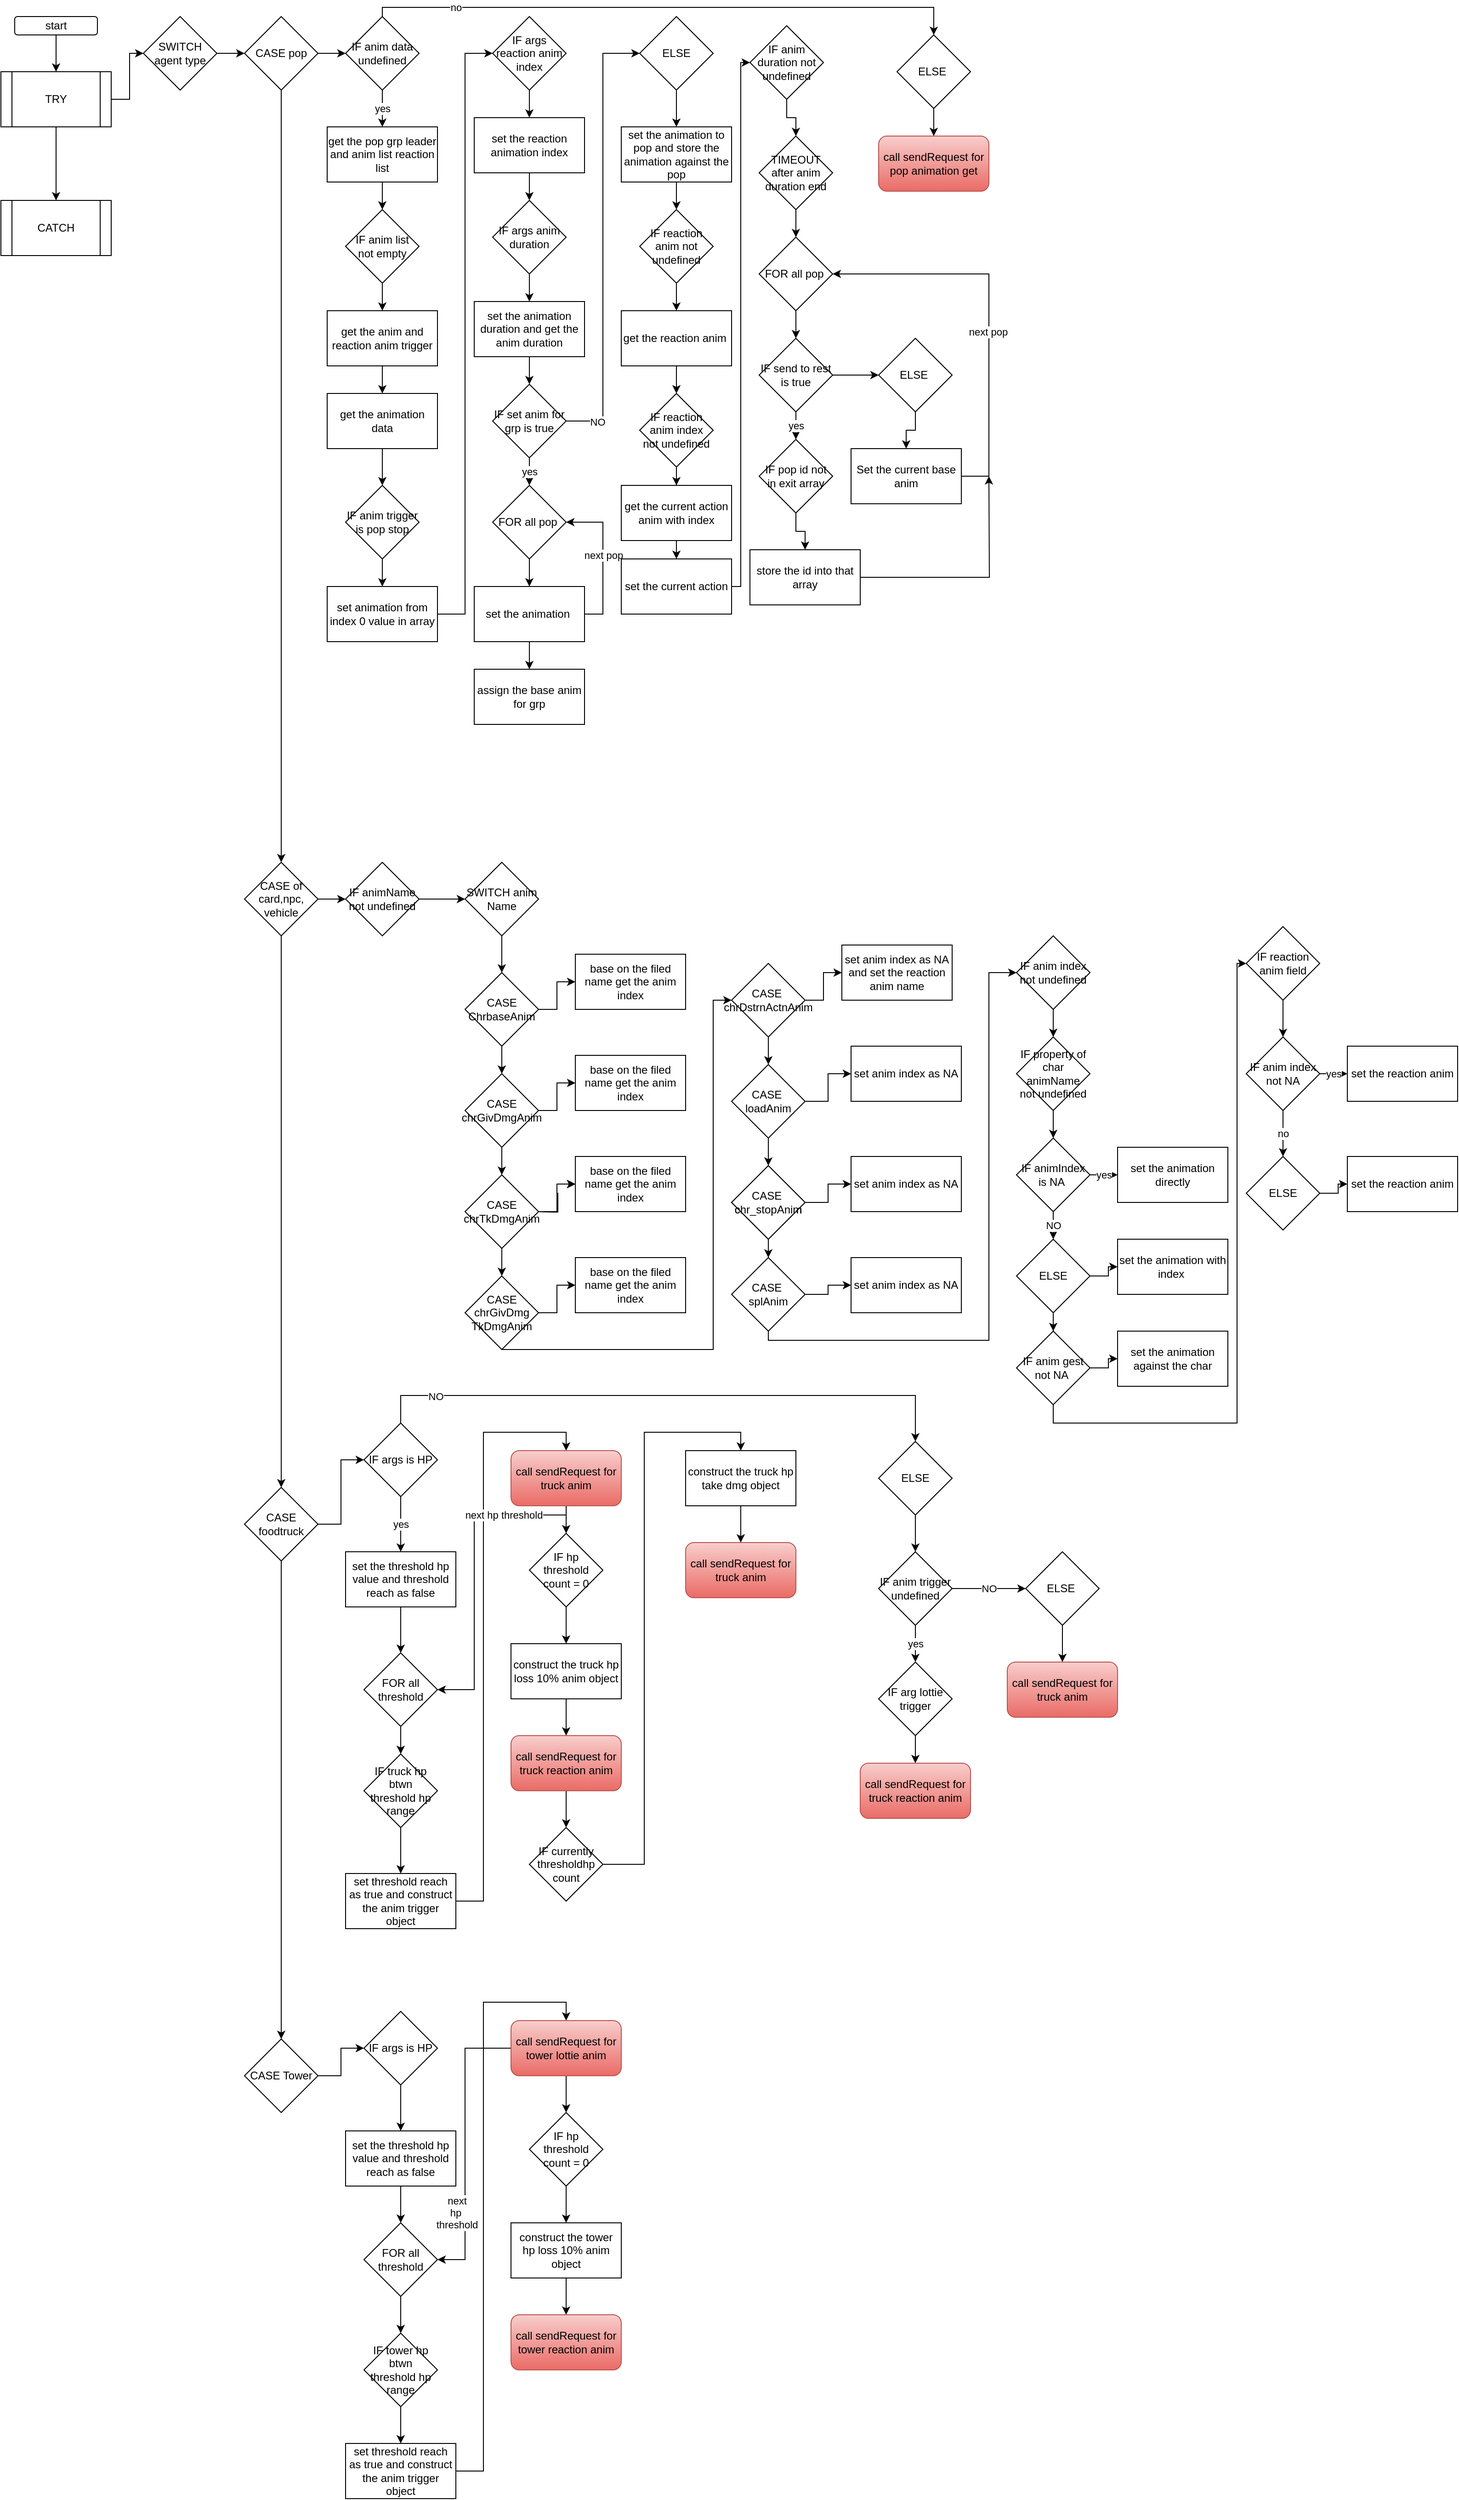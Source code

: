 <mxfile version="18.0.1" type="github">
  <diagram id="C_iFELaq9_Z8a1PLTSBP" name="Page-1">
    <mxGraphModel dx="1038" dy="579" grid="1" gridSize="10" guides="1" tooltips="1" connect="1" arrows="1" fold="1" page="1" pageScale="1" pageWidth="850" pageHeight="1100" math="0" shadow="0">
      <root>
        <mxCell id="0" />
        <mxCell id="1" parent="0" />
        <mxCell id="XiMoQWkBVZx55yZSZIgh-3" value="" style="edgeStyle=orthogonalEdgeStyle;rounded=0;orthogonalLoop=1;jettySize=auto;html=1;" edge="1" parent="1" source="XiMoQWkBVZx55yZSZIgh-1" target="XiMoQWkBVZx55yZSZIgh-2">
          <mxGeometry relative="1" as="geometry" />
        </mxCell>
        <mxCell id="XiMoQWkBVZx55yZSZIgh-1" value="start" style="rounded=1;whiteSpace=wrap;html=1;" vertex="1" parent="1">
          <mxGeometry x="40" y="40" width="90" height="20" as="geometry" />
        </mxCell>
        <mxCell id="XiMoQWkBVZx55yZSZIgh-5" value="" style="edgeStyle=orthogonalEdgeStyle;rounded=0;orthogonalLoop=1;jettySize=auto;html=1;" edge="1" parent="1" source="XiMoQWkBVZx55yZSZIgh-2" target="XiMoQWkBVZx55yZSZIgh-4">
          <mxGeometry relative="1" as="geometry" />
        </mxCell>
        <mxCell id="XiMoQWkBVZx55yZSZIgh-7" value="" style="edgeStyle=orthogonalEdgeStyle;rounded=0;orthogonalLoop=1;jettySize=auto;html=1;" edge="1" parent="1" source="XiMoQWkBVZx55yZSZIgh-2" target="XiMoQWkBVZx55yZSZIgh-6">
          <mxGeometry relative="1" as="geometry" />
        </mxCell>
        <mxCell id="XiMoQWkBVZx55yZSZIgh-2" value="TRY" style="shape=process;whiteSpace=wrap;html=1;backgroundOutline=1;" vertex="1" parent="1">
          <mxGeometry x="25" y="100" width="120" height="60" as="geometry" />
        </mxCell>
        <mxCell id="XiMoQWkBVZx55yZSZIgh-4" value="CATCH" style="shape=process;whiteSpace=wrap;html=1;backgroundOutline=1;" vertex="1" parent="1">
          <mxGeometry x="25" y="240" width="120" height="60" as="geometry" />
        </mxCell>
        <mxCell id="XiMoQWkBVZx55yZSZIgh-9" value="" style="edgeStyle=orthogonalEdgeStyle;rounded=0;orthogonalLoop=1;jettySize=auto;html=1;" edge="1" parent="1" source="XiMoQWkBVZx55yZSZIgh-6" target="XiMoQWkBVZx55yZSZIgh-8">
          <mxGeometry relative="1" as="geometry" />
        </mxCell>
        <mxCell id="XiMoQWkBVZx55yZSZIgh-6" value="SWITCH agent type" style="rhombus;whiteSpace=wrap;html=1;" vertex="1" parent="1">
          <mxGeometry x="180" y="40" width="80" height="80" as="geometry" />
        </mxCell>
        <mxCell id="XiMoQWkBVZx55yZSZIgh-11" value="" style="edgeStyle=orthogonalEdgeStyle;rounded=0;orthogonalLoop=1;jettySize=auto;html=1;" edge="1" parent="1" source="XiMoQWkBVZx55yZSZIgh-8" target="XiMoQWkBVZx55yZSZIgh-10">
          <mxGeometry relative="1" as="geometry" />
        </mxCell>
        <mxCell id="XiMoQWkBVZx55yZSZIgh-88" value="" style="edgeStyle=orthogonalEdgeStyle;rounded=0;orthogonalLoop=1;jettySize=auto;html=1;" edge="1" parent="1" source="XiMoQWkBVZx55yZSZIgh-8" target="XiMoQWkBVZx55yZSZIgh-87">
          <mxGeometry relative="1" as="geometry" />
        </mxCell>
        <mxCell id="XiMoQWkBVZx55yZSZIgh-8" value="CASE pop" style="rhombus;whiteSpace=wrap;html=1;" vertex="1" parent="1">
          <mxGeometry x="290" y="40" width="80" height="80" as="geometry" />
        </mxCell>
        <mxCell id="XiMoQWkBVZx55yZSZIgh-13" value="yes" style="edgeStyle=orthogonalEdgeStyle;rounded=0;orthogonalLoop=1;jettySize=auto;html=1;" edge="1" parent="1" source="XiMoQWkBVZx55yZSZIgh-10" target="XiMoQWkBVZx55yZSZIgh-12">
          <mxGeometry relative="1" as="geometry" />
        </mxCell>
        <mxCell id="XiMoQWkBVZx55yZSZIgh-83" value="" style="edgeStyle=orthogonalEdgeStyle;rounded=0;orthogonalLoop=1;jettySize=auto;html=1;" edge="1" parent="1" source="XiMoQWkBVZx55yZSZIgh-10" target="XiMoQWkBVZx55yZSZIgh-82">
          <mxGeometry relative="1" as="geometry">
            <Array as="points">
              <mxPoint x="440" y="30" />
              <mxPoint x="1040" y="30" />
            </Array>
          </mxGeometry>
        </mxCell>
        <mxCell id="XiMoQWkBVZx55yZSZIgh-84" value="no" style="edgeLabel;html=1;align=center;verticalAlign=middle;resizable=0;points=[];" vertex="1" connectable="0" parent="XiMoQWkBVZx55yZSZIgh-83">
          <mxGeometry x="-0.719" relative="1" as="geometry">
            <mxPoint as="offset" />
          </mxGeometry>
        </mxCell>
        <mxCell id="XiMoQWkBVZx55yZSZIgh-10" value="IF anim data undefined" style="rhombus;whiteSpace=wrap;html=1;" vertex="1" parent="1">
          <mxGeometry x="400" y="40" width="80" height="80" as="geometry" />
        </mxCell>
        <mxCell id="XiMoQWkBVZx55yZSZIgh-15" value="" style="edgeStyle=orthogonalEdgeStyle;rounded=0;orthogonalLoop=1;jettySize=auto;html=1;" edge="1" parent="1" source="XiMoQWkBVZx55yZSZIgh-12" target="XiMoQWkBVZx55yZSZIgh-14">
          <mxGeometry relative="1" as="geometry" />
        </mxCell>
        <mxCell id="XiMoQWkBVZx55yZSZIgh-12" value="get the pop grp leader and anim list reaction list" style="whiteSpace=wrap;html=1;" vertex="1" parent="1">
          <mxGeometry x="380" y="160" width="120" height="60" as="geometry" />
        </mxCell>
        <mxCell id="XiMoQWkBVZx55yZSZIgh-17" value="" style="edgeStyle=orthogonalEdgeStyle;rounded=0;orthogonalLoop=1;jettySize=auto;html=1;" edge="1" parent="1" source="XiMoQWkBVZx55yZSZIgh-14" target="XiMoQWkBVZx55yZSZIgh-16">
          <mxGeometry relative="1" as="geometry" />
        </mxCell>
        <mxCell id="XiMoQWkBVZx55yZSZIgh-14" value="IF anim list not empty" style="rhombus;whiteSpace=wrap;html=1;" vertex="1" parent="1">
          <mxGeometry x="400" y="250" width="80" height="80" as="geometry" />
        </mxCell>
        <mxCell id="XiMoQWkBVZx55yZSZIgh-19" value="" style="edgeStyle=orthogonalEdgeStyle;rounded=0;orthogonalLoop=1;jettySize=auto;html=1;" edge="1" parent="1" source="XiMoQWkBVZx55yZSZIgh-16" target="XiMoQWkBVZx55yZSZIgh-18">
          <mxGeometry relative="1" as="geometry" />
        </mxCell>
        <mxCell id="XiMoQWkBVZx55yZSZIgh-16" value="get the anim and reaction anim trigger" style="whiteSpace=wrap;html=1;" vertex="1" parent="1">
          <mxGeometry x="380" y="360" width="120" height="60" as="geometry" />
        </mxCell>
        <mxCell id="XiMoQWkBVZx55yZSZIgh-21" value="" style="edgeStyle=orthogonalEdgeStyle;rounded=0;orthogonalLoop=1;jettySize=auto;html=1;" edge="1" parent="1" source="XiMoQWkBVZx55yZSZIgh-18" target="XiMoQWkBVZx55yZSZIgh-20">
          <mxGeometry relative="1" as="geometry" />
        </mxCell>
        <mxCell id="XiMoQWkBVZx55yZSZIgh-18" value="get the animation data" style="whiteSpace=wrap;html=1;" vertex="1" parent="1">
          <mxGeometry x="380" y="450" width="120" height="60" as="geometry" />
        </mxCell>
        <mxCell id="XiMoQWkBVZx55yZSZIgh-23" value="" style="edgeStyle=orthogonalEdgeStyle;rounded=0;orthogonalLoop=1;jettySize=auto;html=1;" edge="1" parent="1" source="XiMoQWkBVZx55yZSZIgh-20" target="XiMoQWkBVZx55yZSZIgh-22">
          <mxGeometry relative="1" as="geometry" />
        </mxCell>
        <mxCell id="XiMoQWkBVZx55yZSZIgh-20" value="IF anim trigger is pop stop" style="rhombus;whiteSpace=wrap;html=1;" vertex="1" parent="1">
          <mxGeometry x="400" y="550" width="80" height="80" as="geometry" />
        </mxCell>
        <mxCell id="XiMoQWkBVZx55yZSZIgh-25" value="" style="edgeStyle=orthogonalEdgeStyle;rounded=0;orthogonalLoop=1;jettySize=auto;html=1;" edge="1" parent="1" source="XiMoQWkBVZx55yZSZIgh-22" target="XiMoQWkBVZx55yZSZIgh-24">
          <mxGeometry relative="1" as="geometry">
            <Array as="points">
              <mxPoint x="530" y="690" />
              <mxPoint x="530" y="80" />
            </Array>
          </mxGeometry>
        </mxCell>
        <mxCell id="XiMoQWkBVZx55yZSZIgh-22" value="set animation from index 0 value in array" style="whiteSpace=wrap;html=1;" vertex="1" parent="1">
          <mxGeometry x="380" y="660" width="120" height="60" as="geometry" />
        </mxCell>
        <mxCell id="XiMoQWkBVZx55yZSZIgh-27" value="" style="edgeStyle=orthogonalEdgeStyle;rounded=0;orthogonalLoop=1;jettySize=auto;html=1;" edge="1" parent="1" source="XiMoQWkBVZx55yZSZIgh-24" target="XiMoQWkBVZx55yZSZIgh-26">
          <mxGeometry relative="1" as="geometry" />
        </mxCell>
        <mxCell id="XiMoQWkBVZx55yZSZIgh-24" value="IF args reaction anim index" style="rhombus;whiteSpace=wrap;html=1;" vertex="1" parent="1">
          <mxGeometry x="560" y="40" width="80" height="80" as="geometry" />
        </mxCell>
        <mxCell id="XiMoQWkBVZx55yZSZIgh-30" value="" style="edgeStyle=orthogonalEdgeStyle;rounded=0;orthogonalLoop=1;jettySize=auto;html=1;" edge="1" parent="1" source="XiMoQWkBVZx55yZSZIgh-26" target="XiMoQWkBVZx55yZSZIgh-28">
          <mxGeometry relative="1" as="geometry" />
        </mxCell>
        <mxCell id="XiMoQWkBVZx55yZSZIgh-26" value="set the reaction animation index" style="whiteSpace=wrap;html=1;" vertex="1" parent="1">
          <mxGeometry x="540" y="150" width="120" height="60" as="geometry" />
        </mxCell>
        <mxCell id="XiMoQWkBVZx55yZSZIgh-32" value="" style="edgeStyle=orthogonalEdgeStyle;rounded=0;orthogonalLoop=1;jettySize=auto;html=1;" edge="1" parent="1" source="XiMoQWkBVZx55yZSZIgh-28" target="XiMoQWkBVZx55yZSZIgh-29">
          <mxGeometry relative="1" as="geometry" />
        </mxCell>
        <mxCell id="XiMoQWkBVZx55yZSZIgh-28" value="IF args anim duration" style="rhombus;whiteSpace=wrap;html=1;" vertex="1" parent="1">
          <mxGeometry x="560" y="240" width="80" height="80" as="geometry" />
        </mxCell>
        <mxCell id="XiMoQWkBVZx55yZSZIgh-34" value="" style="edgeStyle=orthogonalEdgeStyle;rounded=0;orthogonalLoop=1;jettySize=auto;html=1;" edge="1" parent="1" source="XiMoQWkBVZx55yZSZIgh-29" target="XiMoQWkBVZx55yZSZIgh-33">
          <mxGeometry relative="1" as="geometry" />
        </mxCell>
        <mxCell id="XiMoQWkBVZx55yZSZIgh-29" value="set the animation duration and get the anim duration" style="whiteSpace=wrap;html=1;" vertex="1" parent="1">
          <mxGeometry x="540" y="350" width="120" height="60" as="geometry" />
        </mxCell>
        <mxCell id="XiMoQWkBVZx55yZSZIgh-36" value="yes" style="edgeStyle=orthogonalEdgeStyle;rounded=0;orthogonalLoop=1;jettySize=auto;html=1;" edge="1" parent="1" source="XiMoQWkBVZx55yZSZIgh-33" target="XiMoQWkBVZx55yZSZIgh-35">
          <mxGeometry relative="1" as="geometry" />
        </mxCell>
        <mxCell id="XiMoQWkBVZx55yZSZIgh-46" value="" style="edgeStyle=orthogonalEdgeStyle;rounded=0;orthogonalLoop=1;jettySize=auto;html=1;entryX=0;entryY=0.5;entryDx=0;entryDy=0;" edge="1" parent="1" source="XiMoQWkBVZx55yZSZIgh-33" target="XiMoQWkBVZx55yZSZIgh-45">
          <mxGeometry relative="1" as="geometry">
            <Array as="points">
              <mxPoint x="680" y="480" />
              <mxPoint x="680" y="80" />
            </Array>
          </mxGeometry>
        </mxCell>
        <mxCell id="XiMoQWkBVZx55yZSZIgh-47" value="NO" style="edgeLabel;html=1;align=center;verticalAlign=middle;resizable=0;points=[];" vertex="1" connectable="0" parent="XiMoQWkBVZx55yZSZIgh-46">
          <mxGeometry x="-0.859" y="-1" relative="1" as="geometry">
            <mxPoint as="offset" />
          </mxGeometry>
        </mxCell>
        <mxCell id="XiMoQWkBVZx55yZSZIgh-33" value="IF set anim for grp is true" style="rhombus;whiteSpace=wrap;html=1;" vertex="1" parent="1">
          <mxGeometry x="560" y="440" width="80" height="80" as="geometry" />
        </mxCell>
        <mxCell id="XiMoQWkBVZx55yZSZIgh-40" value="" style="edgeStyle=orthogonalEdgeStyle;rounded=0;orthogonalLoop=1;jettySize=auto;html=1;" edge="1" parent="1" source="XiMoQWkBVZx55yZSZIgh-35" target="XiMoQWkBVZx55yZSZIgh-39">
          <mxGeometry relative="1" as="geometry" />
        </mxCell>
        <mxCell id="XiMoQWkBVZx55yZSZIgh-35" value="FOR all pop&amp;nbsp;" style="rhombus;whiteSpace=wrap;html=1;" vertex="1" parent="1">
          <mxGeometry x="560" y="550" width="80" height="80" as="geometry" />
        </mxCell>
        <mxCell id="XiMoQWkBVZx55yZSZIgh-42" value="" style="edgeStyle=orthogonalEdgeStyle;rounded=0;orthogonalLoop=1;jettySize=auto;html=1;" edge="1" parent="1" source="XiMoQWkBVZx55yZSZIgh-39" target="XiMoQWkBVZx55yZSZIgh-41">
          <mxGeometry relative="1" as="geometry" />
        </mxCell>
        <mxCell id="XiMoQWkBVZx55yZSZIgh-43" style="edgeStyle=orthogonalEdgeStyle;rounded=0;orthogonalLoop=1;jettySize=auto;html=1;entryX=1;entryY=0.5;entryDx=0;entryDy=0;" edge="1" parent="1" source="XiMoQWkBVZx55yZSZIgh-39" target="XiMoQWkBVZx55yZSZIgh-35">
          <mxGeometry relative="1" as="geometry">
            <Array as="points">
              <mxPoint x="680" y="690" />
              <mxPoint x="680" y="590" />
            </Array>
          </mxGeometry>
        </mxCell>
        <mxCell id="XiMoQWkBVZx55yZSZIgh-44" value="next pop&amp;nbsp;" style="edgeLabel;html=1;align=center;verticalAlign=middle;resizable=0;points=[];" vertex="1" connectable="0" parent="XiMoQWkBVZx55yZSZIgh-43">
          <mxGeometry x="0.05" y="-2" relative="1" as="geometry">
            <mxPoint as="offset" />
          </mxGeometry>
        </mxCell>
        <mxCell id="XiMoQWkBVZx55yZSZIgh-39" value="set the animation&amp;nbsp;" style="whiteSpace=wrap;html=1;" vertex="1" parent="1">
          <mxGeometry x="540" y="660" width="120" height="60" as="geometry" />
        </mxCell>
        <mxCell id="XiMoQWkBVZx55yZSZIgh-41" value="assign the base anim for grp" style="whiteSpace=wrap;html=1;" vertex="1" parent="1">
          <mxGeometry x="540" y="750" width="120" height="60" as="geometry" />
        </mxCell>
        <mxCell id="XiMoQWkBVZx55yZSZIgh-49" value="" style="edgeStyle=orthogonalEdgeStyle;rounded=0;orthogonalLoop=1;jettySize=auto;html=1;" edge="1" parent="1" source="XiMoQWkBVZx55yZSZIgh-45" target="XiMoQWkBVZx55yZSZIgh-48">
          <mxGeometry relative="1" as="geometry" />
        </mxCell>
        <mxCell id="XiMoQWkBVZx55yZSZIgh-45" value="ELSE" style="rhombus;whiteSpace=wrap;html=1;" vertex="1" parent="1">
          <mxGeometry x="720" y="40" width="80" height="80" as="geometry" />
        </mxCell>
        <mxCell id="XiMoQWkBVZx55yZSZIgh-51" value="" style="edgeStyle=orthogonalEdgeStyle;rounded=0;orthogonalLoop=1;jettySize=auto;html=1;" edge="1" parent="1" source="XiMoQWkBVZx55yZSZIgh-48" target="XiMoQWkBVZx55yZSZIgh-50">
          <mxGeometry relative="1" as="geometry" />
        </mxCell>
        <mxCell id="XiMoQWkBVZx55yZSZIgh-48" value="set the animation to pop and store the animation against the pop" style="whiteSpace=wrap;html=1;" vertex="1" parent="1">
          <mxGeometry x="700" y="160" width="120" height="60" as="geometry" />
        </mxCell>
        <mxCell id="XiMoQWkBVZx55yZSZIgh-53" value="" style="edgeStyle=orthogonalEdgeStyle;rounded=0;orthogonalLoop=1;jettySize=auto;html=1;" edge="1" parent="1" source="XiMoQWkBVZx55yZSZIgh-50" target="XiMoQWkBVZx55yZSZIgh-52">
          <mxGeometry relative="1" as="geometry" />
        </mxCell>
        <mxCell id="XiMoQWkBVZx55yZSZIgh-50" value="IF reaction anim not undefined" style="rhombus;whiteSpace=wrap;html=1;" vertex="1" parent="1">
          <mxGeometry x="720" y="250" width="80" height="80" as="geometry" />
        </mxCell>
        <mxCell id="XiMoQWkBVZx55yZSZIgh-55" value="" style="edgeStyle=orthogonalEdgeStyle;rounded=0;orthogonalLoop=1;jettySize=auto;html=1;" edge="1" parent="1" source="XiMoQWkBVZx55yZSZIgh-52" target="XiMoQWkBVZx55yZSZIgh-54">
          <mxGeometry relative="1" as="geometry" />
        </mxCell>
        <mxCell id="XiMoQWkBVZx55yZSZIgh-52" value="get the reaction anim&amp;nbsp;" style="whiteSpace=wrap;html=1;" vertex="1" parent="1">
          <mxGeometry x="700" y="360" width="120" height="60" as="geometry" />
        </mxCell>
        <mxCell id="XiMoQWkBVZx55yZSZIgh-57" value="" style="edgeStyle=orthogonalEdgeStyle;rounded=0;orthogonalLoop=1;jettySize=auto;html=1;" edge="1" parent="1" source="XiMoQWkBVZx55yZSZIgh-54" target="XiMoQWkBVZx55yZSZIgh-56">
          <mxGeometry relative="1" as="geometry" />
        </mxCell>
        <mxCell id="XiMoQWkBVZx55yZSZIgh-54" value="IF reaction anim index not undefined" style="rhombus;whiteSpace=wrap;html=1;" vertex="1" parent="1">
          <mxGeometry x="720" y="450" width="80" height="80" as="geometry" />
        </mxCell>
        <mxCell id="XiMoQWkBVZx55yZSZIgh-59" value="" style="edgeStyle=orthogonalEdgeStyle;rounded=0;orthogonalLoop=1;jettySize=auto;html=1;" edge="1" parent="1" source="XiMoQWkBVZx55yZSZIgh-56" target="XiMoQWkBVZx55yZSZIgh-58">
          <mxGeometry relative="1" as="geometry" />
        </mxCell>
        <mxCell id="XiMoQWkBVZx55yZSZIgh-56" value="get the current action anim with index" style="whiteSpace=wrap;html=1;" vertex="1" parent="1">
          <mxGeometry x="700" y="550" width="120" height="60" as="geometry" />
        </mxCell>
        <mxCell id="XiMoQWkBVZx55yZSZIgh-61" value="" style="edgeStyle=orthogonalEdgeStyle;rounded=0;orthogonalLoop=1;jettySize=auto;html=1;entryX=0;entryY=0.5;entryDx=0;entryDy=0;" edge="1" parent="1" source="XiMoQWkBVZx55yZSZIgh-58" target="XiMoQWkBVZx55yZSZIgh-60">
          <mxGeometry relative="1" as="geometry">
            <Array as="points">
              <mxPoint x="830" y="660" />
              <mxPoint x="830" y="90" />
            </Array>
          </mxGeometry>
        </mxCell>
        <mxCell id="XiMoQWkBVZx55yZSZIgh-58" value="set the current action" style="whiteSpace=wrap;html=1;" vertex="1" parent="1">
          <mxGeometry x="700" y="630" width="120" height="60" as="geometry" />
        </mxCell>
        <mxCell id="XiMoQWkBVZx55yZSZIgh-63" value="" style="edgeStyle=orthogonalEdgeStyle;rounded=0;orthogonalLoop=1;jettySize=auto;html=1;" edge="1" parent="1" source="XiMoQWkBVZx55yZSZIgh-60" target="XiMoQWkBVZx55yZSZIgh-62">
          <mxGeometry relative="1" as="geometry" />
        </mxCell>
        <mxCell id="XiMoQWkBVZx55yZSZIgh-60" value="IF anim duration not undefined" style="rhombus;whiteSpace=wrap;html=1;" vertex="1" parent="1">
          <mxGeometry x="840" y="50" width="80" height="80" as="geometry" />
        </mxCell>
        <mxCell id="XiMoQWkBVZx55yZSZIgh-65" value="" style="edgeStyle=orthogonalEdgeStyle;rounded=0;orthogonalLoop=1;jettySize=auto;html=1;" edge="1" parent="1" source="XiMoQWkBVZx55yZSZIgh-62" target="XiMoQWkBVZx55yZSZIgh-64">
          <mxGeometry relative="1" as="geometry" />
        </mxCell>
        <mxCell id="XiMoQWkBVZx55yZSZIgh-62" value="TIMEOUT after anim duration end" style="rhombus;whiteSpace=wrap;html=1;" vertex="1" parent="1">
          <mxGeometry x="850" y="170" width="80" height="80" as="geometry" />
        </mxCell>
        <mxCell id="XiMoQWkBVZx55yZSZIgh-67" value="" style="edgeStyle=orthogonalEdgeStyle;rounded=0;orthogonalLoop=1;jettySize=auto;html=1;" edge="1" parent="1" source="XiMoQWkBVZx55yZSZIgh-64" target="XiMoQWkBVZx55yZSZIgh-66">
          <mxGeometry relative="1" as="geometry" />
        </mxCell>
        <mxCell id="XiMoQWkBVZx55yZSZIgh-64" value="FOR all pop&amp;nbsp;" style="rhombus;whiteSpace=wrap;html=1;" vertex="1" parent="1">
          <mxGeometry x="850" y="280" width="80" height="80" as="geometry" />
        </mxCell>
        <mxCell id="XiMoQWkBVZx55yZSZIgh-69" value="yes" style="edgeStyle=orthogonalEdgeStyle;rounded=0;orthogonalLoop=1;jettySize=auto;html=1;" edge="1" parent="1" source="XiMoQWkBVZx55yZSZIgh-66" target="XiMoQWkBVZx55yZSZIgh-68">
          <mxGeometry relative="1" as="geometry" />
        </mxCell>
        <mxCell id="XiMoQWkBVZx55yZSZIgh-75" value="" style="edgeStyle=orthogonalEdgeStyle;rounded=0;orthogonalLoop=1;jettySize=auto;html=1;" edge="1" parent="1" source="XiMoQWkBVZx55yZSZIgh-66" target="XiMoQWkBVZx55yZSZIgh-74">
          <mxGeometry relative="1" as="geometry" />
        </mxCell>
        <mxCell id="XiMoQWkBVZx55yZSZIgh-66" value="IF send to rest is true" style="rhombus;whiteSpace=wrap;html=1;" vertex="1" parent="1">
          <mxGeometry x="850" y="390" width="80" height="80" as="geometry" />
        </mxCell>
        <mxCell id="XiMoQWkBVZx55yZSZIgh-71" value="" style="edgeStyle=orthogonalEdgeStyle;rounded=0;orthogonalLoop=1;jettySize=auto;html=1;" edge="1" parent="1" source="XiMoQWkBVZx55yZSZIgh-68" target="XiMoQWkBVZx55yZSZIgh-70">
          <mxGeometry relative="1" as="geometry" />
        </mxCell>
        <mxCell id="XiMoQWkBVZx55yZSZIgh-68" value="IF pop id not in exit array" style="rhombus;whiteSpace=wrap;html=1;" vertex="1" parent="1">
          <mxGeometry x="850" y="500" width="80" height="80" as="geometry" />
        </mxCell>
        <mxCell id="XiMoQWkBVZx55yZSZIgh-80" style="edgeStyle=orthogonalEdgeStyle;rounded=0;orthogonalLoop=1;jettySize=auto;html=1;" edge="1" parent="1" source="XiMoQWkBVZx55yZSZIgh-70">
          <mxGeometry relative="1" as="geometry">
            <mxPoint x="1100" y="540" as="targetPoint" />
          </mxGeometry>
        </mxCell>
        <mxCell id="XiMoQWkBVZx55yZSZIgh-70" value="store the id into that array" style="whiteSpace=wrap;html=1;" vertex="1" parent="1">
          <mxGeometry x="840" y="620" width="120" height="60" as="geometry" />
        </mxCell>
        <mxCell id="XiMoQWkBVZx55yZSZIgh-78" value="" style="edgeStyle=orthogonalEdgeStyle;rounded=0;orthogonalLoop=1;jettySize=auto;html=1;" edge="1" parent="1" source="XiMoQWkBVZx55yZSZIgh-74" target="XiMoQWkBVZx55yZSZIgh-77">
          <mxGeometry relative="1" as="geometry" />
        </mxCell>
        <mxCell id="XiMoQWkBVZx55yZSZIgh-74" value="ELSE&amp;nbsp;" style="rhombus;whiteSpace=wrap;html=1;" vertex="1" parent="1">
          <mxGeometry x="980" y="390" width="80" height="80" as="geometry" />
        </mxCell>
        <mxCell id="XiMoQWkBVZx55yZSZIgh-79" style="edgeStyle=orthogonalEdgeStyle;rounded=0;orthogonalLoop=1;jettySize=auto;html=1;entryX=1;entryY=0.5;entryDx=0;entryDy=0;" edge="1" parent="1" source="XiMoQWkBVZx55yZSZIgh-77" target="XiMoQWkBVZx55yZSZIgh-64">
          <mxGeometry relative="1" as="geometry">
            <Array as="points">
              <mxPoint x="1100" y="540" />
              <mxPoint x="1100" y="320" />
            </Array>
          </mxGeometry>
        </mxCell>
        <mxCell id="XiMoQWkBVZx55yZSZIgh-81" value="next pop" style="edgeLabel;html=1;align=center;verticalAlign=middle;resizable=0;points=[];" vertex="1" connectable="0" parent="XiMoQWkBVZx55yZSZIgh-79">
          <mxGeometry x="-0.106" y="1" relative="1" as="geometry">
            <mxPoint as="offset" />
          </mxGeometry>
        </mxCell>
        <mxCell id="XiMoQWkBVZx55yZSZIgh-77" value="Set the current base anim" style="whiteSpace=wrap;html=1;" vertex="1" parent="1">
          <mxGeometry x="950" y="510" width="120" height="60" as="geometry" />
        </mxCell>
        <mxCell id="XiMoQWkBVZx55yZSZIgh-86" value="" style="edgeStyle=orthogonalEdgeStyle;rounded=0;orthogonalLoop=1;jettySize=auto;html=1;" edge="1" parent="1" source="XiMoQWkBVZx55yZSZIgh-82">
          <mxGeometry relative="1" as="geometry">
            <mxPoint x="1040" y="170" as="targetPoint" />
          </mxGeometry>
        </mxCell>
        <mxCell id="XiMoQWkBVZx55yZSZIgh-82" value="ELSE&amp;nbsp;" style="rhombus;whiteSpace=wrap;html=1;" vertex="1" parent="1">
          <mxGeometry x="1000" y="60" width="80" height="80" as="geometry" />
        </mxCell>
        <mxCell id="XiMoQWkBVZx55yZSZIgh-91" value="" style="edgeStyle=orthogonalEdgeStyle;rounded=0;orthogonalLoop=1;jettySize=auto;html=1;" edge="1" parent="1" source="XiMoQWkBVZx55yZSZIgh-87" target="XiMoQWkBVZx55yZSZIgh-90">
          <mxGeometry relative="1" as="geometry" />
        </mxCell>
        <mxCell id="XiMoQWkBVZx55yZSZIgh-179" value="" style="edgeStyle=orthogonalEdgeStyle;rounded=0;orthogonalLoop=1;jettySize=auto;html=1;" edge="1" parent="1" source="XiMoQWkBVZx55yZSZIgh-87" target="XiMoQWkBVZx55yZSZIgh-178">
          <mxGeometry relative="1" as="geometry" />
        </mxCell>
        <mxCell id="XiMoQWkBVZx55yZSZIgh-87" value="CASE of card,npc,&lt;br&gt;vehicle" style="rhombus;whiteSpace=wrap;html=1;" vertex="1" parent="1">
          <mxGeometry x="290" y="960" width="80" height="80" as="geometry" />
        </mxCell>
        <mxCell id="XiMoQWkBVZx55yZSZIgh-89" value="call&amp;nbsp;sendRequest for pop animation get" style="rounded=1;whiteSpace=wrap;html=1;fillColor=#f8cecc;gradientColor=#ea6b66;strokeColor=#b85450;" vertex="1" parent="1">
          <mxGeometry x="980" y="170" width="120" height="60" as="geometry" />
        </mxCell>
        <mxCell id="XiMoQWkBVZx55yZSZIgh-93" value="" style="edgeStyle=orthogonalEdgeStyle;rounded=0;orthogonalLoop=1;jettySize=auto;html=1;" edge="1" parent="1" source="XiMoQWkBVZx55yZSZIgh-90" target="XiMoQWkBVZx55yZSZIgh-92">
          <mxGeometry relative="1" as="geometry" />
        </mxCell>
        <mxCell id="XiMoQWkBVZx55yZSZIgh-90" value="IF animName not undefined" style="rhombus;whiteSpace=wrap;html=1;" vertex="1" parent="1">
          <mxGeometry x="400" y="960" width="80" height="80" as="geometry" />
        </mxCell>
        <mxCell id="XiMoQWkBVZx55yZSZIgh-95" value="" style="edgeStyle=orthogonalEdgeStyle;rounded=0;orthogonalLoop=1;jettySize=auto;html=1;" edge="1" parent="1" source="XiMoQWkBVZx55yZSZIgh-92" target="XiMoQWkBVZx55yZSZIgh-94">
          <mxGeometry relative="1" as="geometry" />
        </mxCell>
        <mxCell id="XiMoQWkBVZx55yZSZIgh-92" value="SWITCH anim Name" style="rhombus;whiteSpace=wrap;html=1;" vertex="1" parent="1">
          <mxGeometry x="530" y="960" width="80" height="80" as="geometry" />
        </mxCell>
        <mxCell id="XiMoQWkBVZx55yZSZIgh-97" value="" style="edgeStyle=orthogonalEdgeStyle;rounded=0;orthogonalLoop=1;jettySize=auto;html=1;" edge="1" parent="1" source="XiMoQWkBVZx55yZSZIgh-94" target="XiMoQWkBVZx55yZSZIgh-96">
          <mxGeometry relative="1" as="geometry" />
        </mxCell>
        <mxCell id="XiMoQWkBVZx55yZSZIgh-103" value="" style="edgeStyle=orthogonalEdgeStyle;rounded=0;orthogonalLoop=1;jettySize=auto;html=1;" edge="1" parent="1" source="XiMoQWkBVZx55yZSZIgh-94" target="XiMoQWkBVZx55yZSZIgh-101">
          <mxGeometry relative="1" as="geometry" />
        </mxCell>
        <mxCell id="XiMoQWkBVZx55yZSZIgh-94" value="CASE ChrbaseAnim" style="rhombus;whiteSpace=wrap;html=1;" vertex="1" parent="1">
          <mxGeometry x="530" y="1080" width="80" height="80" as="geometry" />
        </mxCell>
        <mxCell id="XiMoQWkBVZx55yZSZIgh-96" value="base on the filed name get the anim index" style="whiteSpace=wrap;html=1;" vertex="1" parent="1">
          <mxGeometry x="650" y="1060" width="120" height="60" as="geometry" />
        </mxCell>
        <mxCell id="XiMoQWkBVZx55yZSZIgh-100" value="" style="edgeStyle=orthogonalEdgeStyle;rounded=0;orthogonalLoop=1;jettySize=auto;html=1;" edge="1" parent="1" source="XiMoQWkBVZx55yZSZIgh-101" target="XiMoQWkBVZx55yZSZIgh-102">
          <mxGeometry relative="1" as="geometry" />
        </mxCell>
        <mxCell id="XiMoQWkBVZx55yZSZIgh-107" value="" style="edgeStyle=orthogonalEdgeStyle;rounded=0;orthogonalLoop=1;jettySize=auto;html=1;" edge="1" parent="1" source="XiMoQWkBVZx55yZSZIgh-101" target="XiMoQWkBVZx55yZSZIgh-105">
          <mxGeometry relative="1" as="geometry" />
        </mxCell>
        <mxCell id="XiMoQWkBVZx55yZSZIgh-101" value="CASE chrGivDmgAnim" style="rhombus;whiteSpace=wrap;html=1;" vertex="1" parent="1">
          <mxGeometry x="530" y="1190" width="80" height="80" as="geometry" />
        </mxCell>
        <mxCell id="XiMoQWkBVZx55yZSZIgh-102" value="base on the filed name get the anim index" style="whiteSpace=wrap;html=1;" vertex="1" parent="1">
          <mxGeometry x="650" y="1170" width="120" height="60" as="geometry" />
        </mxCell>
        <mxCell id="XiMoQWkBVZx55yZSZIgh-104" value="" style="edgeStyle=orthogonalEdgeStyle;rounded=0;orthogonalLoop=1;jettySize=auto;html=1;" edge="1" parent="1" source="XiMoQWkBVZx55yZSZIgh-105" target="XiMoQWkBVZx55yZSZIgh-106">
          <mxGeometry relative="1" as="geometry" />
        </mxCell>
        <mxCell id="XiMoQWkBVZx55yZSZIgh-121" value="" style="edgeStyle=orthogonalEdgeStyle;rounded=0;orthogonalLoop=1;jettySize=auto;html=1;" edge="1" parent="1" source="XiMoQWkBVZx55yZSZIgh-105" target="XiMoQWkBVZx55yZSZIgh-117">
          <mxGeometry relative="1" as="geometry" />
        </mxCell>
        <mxCell id="XiMoQWkBVZx55yZSZIgh-105" value="CASE chrTkDmgAnim" style="rhombus;whiteSpace=wrap;html=1;" vertex="1" parent="1">
          <mxGeometry x="530" y="1300" width="80" height="80" as="geometry" />
        </mxCell>
        <mxCell id="XiMoQWkBVZx55yZSZIgh-106" value="base on the filed name get the anim index" style="whiteSpace=wrap;html=1;" vertex="1" parent="1">
          <mxGeometry x="650" y="1280" width="120" height="60" as="geometry" />
        </mxCell>
        <mxCell id="XiMoQWkBVZx55yZSZIgh-108" value="" style="edgeStyle=orthogonalEdgeStyle;rounded=0;orthogonalLoop=1;jettySize=auto;html=1;" edge="1" target="XiMoQWkBVZx55yZSZIgh-109" parent="1">
          <mxGeometry relative="1" as="geometry">
            <mxPoint x="610" y="1340" as="sourcePoint" />
          </mxGeometry>
        </mxCell>
        <mxCell id="XiMoQWkBVZx55yZSZIgh-109" value="base on the filed name get the anim index" style="whiteSpace=wrap;html=1;" vertex="1" parent="1">
          <mxGeometry x="650" y="1280" width="120" height="60" as="geometry" />
        </mxCell>
        <mxCell id="XiMoQWkBVZx55yZSZIgh-110" value="" style="edgeStyle=orthogonalEdgeStyle;rounded=0;orthogonalLoop=1;jettySize=auto;html=1;" edge="1" target="XiMoQWkBVZx55yZSZIgh-111" parent="1">
          <mxGeometry relative="1" as="geometry">
            <mxPoint x="610" y="1340" as="sourcePoint" />
          </mxGeometry>
        </mxCell>
        <mxCell id="XiMoQWkBVZx55yZSZIgh-111" value="base on the filed name get the anim index" style="whiteSpace=wrap;html=1;" vertex="1" parent="1">
          <mxGeometry x="650" y="1280" width="120" height="60" as="geometry" />
        </mxCell>
        <mxCell id="XiMoQWkBVZx55yZSZIgh-119" value="" style="edgeStyle=orthogonalEdgeStyle;rounded=0;orthogonalLoop=1;jettySize=auto;html=1;" edge="1" parent="1" source="XiMoQWkBVZx55yZSZIgh-117" target="XiMoQWkBVZx55yZSZIgh-118">
          <mxGeometry relative="1" as="geometry" />
        </mxCell>
        <mxCell id="XiMoQWkBVZx55yZSZIgh-124" style="edgeStyle=orthogonalEdgeStyle;rounded=0;orthogonalLoop=1;jettySize=auto;html=1;entryX=0;entryY=0.5;entryDx=0;entryDy=0;" edge="1" parent="1" source="XiMoQWkBVZx55yZSZIgh-117" target="XiMoQWkBVZx55yZSZIgh-122">
          <mxGeometry relative="1" as="geometry">
            <Array as="points">
              <mxPoint x="800" y="1490" />
              <mxPoint x="800" y="1110" />
            </Array>
          </mxGeometry>
        </mxCell>
        <mxCell id="XiMoQWkBVZx55yZSZIgh-117" value="CASE chrGivDmg&lt;br&gt;TkDmgAnim" style="rhombus;whiteSpace=wrap;html=1;" vertex="1" parent="1">
          <mxGeometry x="530" y="1410" width="80" height="80" as="geometry" />
        </mxCell>
        <mxCell id="XiMoQWkBVZx55yZSZIgh-118" value="base on the filed name get the anim index" style="whiteSpace=wrap;html=1;" vertex="1" parent="1">
          <mxGeometry x="650" y="1390" width="120" height="60" as="geometry" />
        </mxCell>
        <mxCell id="XiMoQWkBVZx55yZSZIgh-125" value="" style="edgeStyle=orthogonalEdgeStyle;rounded=0;orthogonalLoop=1;jettySize=auto;html=1;" edge="1" parent="1" source="XiMoQWkBVZx55yZSZIgh-122" target="XiMoQWkBVZx55yZSZIgh-123">
          <mxGeometry relative="1" as="geometry" />
        </mxCell>
        <mxCell id="XiMoQWkBVZx55yZSZIgh-128" value="" style="edgeStyle=orthogonalEdgeStyle;rounded=0;orthogonalLoop=1;jettySize=auto;html=1;" edge="1" parent="1" source="XiMoQWkBVZx55yZSZIgh-122" target="XiMoQWkBVZx55yZSZIgh-126">
          <mxGeometry relative="1" as="geometry" />
        </mxCell>
        <mxCell id="XiMoQWkBVZx55yZSZIgh-122" value="CASE&amp;nbsp;&lt;br&gt;chrDstrnActnAnim" style="rhombus;whiteSpace=wrap;html=1;" vertex="1" parent="1">
          <mxGeometry x="820" y="1070" width="80" height="80" as="geometry" />
        </mxCell>
        <mxCell id="XiMoQWkBVZx55yZSZIgh-123" value="set anim index as NA and set the reaction anim name" style="whiteSpace=wrap;html=1;" vertex="1" parent="1">
          <mxGeometry x="940" y="1050" width="120" height="60" as="geometry" />
        </mxCell>
        <mxCell id="XiMoQWkBVZx55yZSZIgh-129" value="" style="edgeStyle=orthogonalEdgeStyle;rounded=0;orthogonalLoop=1;jettySize=auto;html=1;" edge="1" parent="1" source="XiMoQWkBVZx55yZSZIgh-126" target="XiMoQWkBVZx55yZSZIgh-127">
          <mxGeometry relative="1" as="geometry" />
        </mxCell>
        <mxCell id="XiMoQWkBVZx55yZSZIgh-132" value="" style="edgeStyle=orthogonalEdgeStyle;rounded=0;orthogonalLoop=1;jettySize=auto;html=1;" edge="1" parent="1" source="XiMoQWkBVZx55yZSZIgh-126" target="XiMoQWkBVZx55yZSZIgh-130">
          <mxGeometry relative="1" as="geometry" />
        </mxCell>
        <mxCell id="XiMoQWkBVZx55yZSZIgh-126" value="CASE&amp;nbsp;&lt;br&gt;loadAnim" style="rhombus;whiteSpace=wrap;html=1;" vertex="1" parent="1">
          <mxGeometry x="820" y="1180" width="80" height="80" as="geometry" />
        </mxCell>
        <mxCell id="XiMoQWkBVZx55yZSZIgh-127" value="set anim index as NA" style="whiteSpace=wrap;html=1;" vertex="1" parent="1">
          <mxGeometry x="950" y="1160" width="120" height="60" as="geometry" />
        </mxCell>
        <mxCell id="XiMoQWkBVZx55yZSZIgh-133" value="" style="edgeStyle=orthogonalEdgeStyle;rounded=0;orthogonalLoop=1;jettySize=auto;html=1;" edge="1" parent="1" source="XiMoQWkBVZx55yZSZIgh-130" target="XiMoQWkBVZx55yZSZIgh-131">
          <mxGeometry relative="1" as="geometry" />
        </mxCell>
        <mxCell id="XiMoQWkBVZx55yZSZIgh-130" value="CASE&amp;nbsp;&lt;br&gt;chr_stopAnim" style="rhombus;whiteSpace=wrap;html=1;" vertex="1" parent="1">
          <mxGeometry x="820" y="1290" width="80" height="80" as="geometry" />
        </mxCell>
        <mxCell id="XiMoQWkBVZx55yZSZIgh-131" value="set anim index as NA" style="whiteSpace=wrap;html=1;" vertex="1" parent="1">
          <mxGeometry x="950" y="1280" width="120" height="60" as="geometry" />
        </mxCell>
        <mxCell id="XiMoQWkBVZx55yZSZIgh-145" value="" style="edgeStyle=orthogonalEdgeStyle;rounded=0;orthogonalLoop=1;jettySize=auto;html=1;" edge="1" parent="1" source="XiMoQWkBVZx55yZSZIgh-134" target="XiMoQWkBVZx55yZSZIgh-141">
          <mxGeometry relative="1" as="geometry" />
        </mxCell>
        <mxCell id="XiMoQWkBVZx55yZSZIgh-134" value="CASE&amp;nbsp;&lt;br&gt;chr_stopAnim" style="rhombus;whiteSpace=wrap;html=1;" vertex="1" parent="1">
          <mxGeometry x="820" y="1290" width="80" height="80" as="geometry" />
        </mxCell>
        <mxCell id="XiMoQWkBVZx55yZSZIgh-135" value="" style="edgeStyle=orthogonalEdgeStyle;rounded=0;orthogonalLoop=1;jettySize=auto;html=1;" edge="1" parent="1" target="XiMoQWkBVZx55yZSZIgh-137">
          <mxGeometry relative="1" as="geometry">
            <mxPoint x="900" y="1440" as="sourcePoint" />
          </mxGeometry>
        </mxCell>
        <mxCell id="XiMoQWkBVZx55yZSZIgh-140" value="" style="edgeStyle=orthogonalEdgeStyle;rounded=0;orthogonalLoop=1;jettySize=auto;html=1;" edge="1" parent="1" source="XiMoQWkBVZx55yZSZIgh-141" target="XiMoQWkBVZx55yZSZIgh-142">
          <mxGeometry relative="1" as="geometry" />
        </mxCell>
        <mxCell id="XiMoQWkBVZx55yZSZIgh-147" value="" style="edgeStyle=orthogonalEdgeStyle;rounded=0;orthogonalLoop=1;jettySize=auto;html=1;" edge="1" parent="1" source="XiMoQWkBVZx55yZSZIgh-141" target="XiMoQWkBVZx55yZSZIgh-146">
          <mxGeometry relative="1" as="geometry">
            <Array as="points">
              <mxPoint x="860" y="1480" />
              <mxPoint x="1100" y="1480" />
            </Array>
          </mxGeometry>
        </mxCell>
        <mxCell id="XiMoQWkBVZx55yZSZIgh-141" value="CASE&amp;nbsp;&lt;br&gt;splAnim" style="rhombus;whiteSpace=wrap;html=1;" vertex="1" parent="1">
          <mxGeometry x="820" y="1390" width="80" height="80" as="geometry" />
        </mxCell>
        <mxCell id="XiMoQWkBVZx55yZSZIgh-142" value="set anim index as NA" style="whiteSpace=wrap;html=1;" vertex="1" parent="1">
          <mxGeometry x="950" y="1390" width="120" height="60" as="geometry" />
        </mxCell>
        <mxCell id="XiMoQWkBVZx55yZSZIgh-149" value="" style="edgeStyle=orthogonalEdgeStyle;rounded=0;orthogonalLoop=1;jettySize=auto;html=1;" edge="1" parent="1" source="XiMoQWkBVZx55yZSZIgh-146" target="XiMoQWkBVZx55yZSZIgh-148">
          <mxGeometry relative="1" as="geometry" />
        </mxCell>
        <mxCell id="XiMoQWkBVZx55yZSZIgh-146" value="IF anim index not undefined" style="rhombus;whiteSpace=wrap;html=1;" vertex="1" parent="1">
          <mxGeometry x="1130" y="1040" width="80" height="80" as="geometry" />
        </mxCell>
        <mxCell id="XiMoQWkBVZx55yZSZIgh-151" value="" style="edgeStyle=orthogonalEdgeStyle;rounded=0;orthogonalLoop=1;jettySize=auto;html=1;" edge="1" parent="1" source="XiMoQWkBVZx55yZSZIgh-148" target="XiMoQWkBVZx55yZSZIgh-150">
          <mxGeometry relative="1" as="geometry" />
        </mxCell>
        <mxCell id="XiMoQWkBVZx55yZSZIgh-148" value="IF property of char animName not undefined" style="rhombus;whiteSpace=wrap;html=1;" vertex="1" parent="1">
          <mxGeometry x="1130" y="1150" width="80" height="80" as="geometry" />
        </mxCell>
        <mxCell id="XiMoQWkBVZx55yZSZIgh-153" value="yes" style="edgeStyle=orthogonalEdgeStyle;rounded=0;orthogonalLoop=1;jettySize=auto;html=1;" edge="1" parent="1" source="XiMoQWkBVZx55yZSZIgh-150" target="XiMoQWkBVZx55yZSZIgh-152">
          <mxGeometry relative="1" as="geometry" />
        </mxCell>
        <mxCell id="XiMoQWkBVZx55yZSZIgh-155" value="NO" style="edgeStyle=orthogonalEdgeStyle;rounded=0;orthogonalLoop=1;jettySize=auto;html=1;" edge="1" parent="1" source="XiMoQWkBVZx55yZSZIgh-150" target="XiMoQWkBVZx55yZSZIgh-154">
          <mxGeometry relative="1" as="geometry" />
        </mxCell>
        <mxCell id="XiMoQWkBVZx55yZSZIgh-150" value="IF animIndex is NA&amp;nbsp;" style="rhombus;whiteSpace=wrap;html=1;" vertex="1" parent="1">
          <mxGeometry x="1130" y="1260" width="80" height="80" as="geometry" />
        </mxCell>
        <mxCell id="XiMoQWkBVZx55yZSZIgh-152" value="set the animation directly" style="whiteSpace=wrap;html=1;" vertex="1" parent="1">
          <mxGeometry x="1240" y="1270" width="120" height="60" as="geometry" />
        </mxCell>
        <mxCell id="XiMoQWkBVZx55yZSZIgh-157" value="" style="edgeStyle=orthogonalEdgeStyle;rounded=0;orthogonalLoop=1;jettySize=auto;html=1;" edge="1" parent="1" source="XiMoQWkBVZx55yZSZIgh-154" target="XiMoQWkBVZx55yZSZIgh-156">
          <mxGeometry relative="1" as="geometry" />
        </mxCell>
        <mxCell id="XiMoQWkBVZx55yZSZIgh-159" value="" style="edgeStyle=orthogonalEdgeStyle;rounded=0;orthogonalLoop=1;jettySize=auto;html=1;" edge="1" parent="1" source="XiMoQWkBVZx55yZSZIgh-154" target="XiMoQWkBVZx55yZSZIgh-158">
          <mxGeometry relative="1" as="geometry" />
        </mxCell>
        <mxCell id="XiMoQWkBVZx55yZSZIgh-154" value="ELSE" style="rhombus;whiteSpace=wrap;html=1;" vertex="1" parent="1">
          <mxGeometry x="1130" y="1370" width="80" height="80" as="geometry" />
        </mxCell>
        <mxCell id="XiMoQWkBVZx55yZSZIgh-156" value="set the animation with index&amp;nbsp;" style="whiteSpace=wrap;html=1;" vertex="1" parent="1">
          <mxGeometry x="1240" y="1370" width="120" height="60" as="geometry" />
        </mxCell>
        <mxCell id="XiMoQWkBVZx55yZSZIgh-161" value="" style="edgeStyle=orthogonalEdgeStyle;rounded=0;orthogonalLoop=1;jettySize=auto;html=1;" edge="1" parent="1" source="XiMoQWkBVZx55yZSZIgh-158" target="XiMoQWkBVZx55yZSZIgh-160">
          <mxGeometry relative="1" as="geometry" />
        </mxCell>
        <mxCell id="XiMoQWkBVZx55yZSZIgh-163" value="" style="edgeStyle=orthogonalEdgeStyle;rounded=0;orthogonalLoop=1;jettySize=auto;html=1;" edge="1" parent="1" source="XiMoQWkBVZx55yZSZIgh-158" target="XiMoQWkBVZx55yZSZIgh-162">
          <mxGeometry relative="1" as="geometry">
            <Array as="points">
              <mxPoint x="1170" y="1570" />
              <mxPoint x="1370" y="1570" />
              <mxPoint x="1370" y="1070" />
            </Array>
          </mxGeometry>
        </mxCell>
        <mxCell id="XiMoQWkBVZx55yZSZIgh-158" value="IF anim gest not NA&amp;nbsp;" style="rhombus;whiteSpace=wrap;html=1;" vertex="1" parent="1">
          <mxGeometry x="1130" y="1470" width="80" height="80" as="geometry" />
        </mxCell>
        <mxCell id="XiMoQWkBVZx55yZSZIgh-160" value="set the animation against the char" style="whiteSpace=wrap;html=1;" vertex="1" parent="1">
          <mxGeometry x="1240" y="1470" width="120" height="60" as="geometry" />
        </mxCell>
        <mxCell id="XiMoQWkBVZx55yZSZIgh-165" value="" style="edgeStyle=orthogonalEdgeStyle;rounded=0;orthogonalLoop=1;jettySize=auto;html=1;" edge="1" parent="1" source="XiMoQWkBVZx55yZSZIgh-162" target="XiMoQWkBVZx55yZSZIgh-164">
          <mxGeometry relative="1" as="geometry" />
        </mxCell>
        <mxCell id="XiMoQWkBVZx55yZSZIgh-162" value="IF reaction anim field" style="rhombus;whiteSpace=wrap;html=1;" vertex="1" parent="1">
          <mxGeometry x="1380" y="1030" width="80" height="80" as="geometry" />
        </mxCell>
        <mxCell id="XiMoQWkBVZx55yZSZIgh-167" value="yes" style="edgeStyle=orthogonalEdgeStyle;rounded=0;orthogonalLoop=1;jettySize=auto;html=1;" edge="1" parent="1" source="XiMoQWkBVZx55yZSZIgh-164" target="XiMoQWkBVZx55yZSZIgh-166">
          <mxGeometry relative="1" as="geometry" />
        </mxCell>
        <mxCell id="XiMoQWkBVZx55yZSZIgh-170" value="no" style="edgeStyle=orthogonalEdgeStyle;rounded=0;orthogonalLoop=1;jettySize=auto;html=1;" edge="1" parent="1" source="XiMoQWkBVZx55yZSZIgh-164" target="XiMoQWkBVZx55yZSZIgh-169">
          <mxGeometry relative="1" as="geometry" />
        </mxCell>
        <mxCell id="XiMoQWkBVZx55yZSZIgh-164" value="IF anim index not NA" style="rhombus;whiteSpace=wrap;html=1;" vertex="1" parent="1">
          <mxGeometry x="1380" y="1150" width="80" height="80" as="geometry" />
        </mxCell>
        <mxCell id="XiMoQWkBVZx55yZSZIgh-166" value="set the reaction anim" style="whiteSpace=wrap;html=1;" vertex="1" parent="1">
          <mxGeometry x="1490" y="1160" width="120" height="60" as="geometry" />
        </mxCell>
        <mxCell id="XiMoQWkBVZx55yZSZIgh-173" value="" style="edgeStyle=orthogonalEdgeStyle;rounded=0;orthogonalLoop=1;jettySize=auto;html=1;" edge="1" parent="1" source="XiMoQWkBVZx55yZSZIgh-169" target="XiMoQWkBVZx55yZSZIgh-172">
          <mxGeometry relative="1" as="geometry" />
        </mxCell>
        <mxCell id="XiMoQWkBVZx55yZSZIgh-169" value="ELSE" style="rhombus;whiteSpace=wrap;html=1;" vertex="1" parent="1">
          <mxGeometry x="1380" y="1280" width="80" height="80" as="geometry" />
        </mxCell>
        <mxCell id="XiMoQWkBVZx55yZSZIgh-172" value="set the reaction anim" style="whiteSpace=wrap;html=1;" vertex="1" parent="1">
          <mxGeometry x="1490" y="1280" width="120" height="60" as="geometry" />
        </mxCell>
        <mxCell id="XiMoQWkBVZx55yZSZIgh-181" value="" style="edgeStyle=orthogonalEdgeStyle;rounded=0;orthogonalLoop=1;jettySize=auto;html=1;" edge="1" parent="1" source="XiMoQWkBVZx55yZSZIgh-178" target="XiMoQWkBVZx55yZSZIgh-180">
          <mxGeometry relative="1" as="geometry" />
        </mxCell>
        <mxCell id="XiMoQWkBVZx55yZSZIgh-219" value="" style="edgeStyle=orthogonalEdgeStyle;rounded=0;orthogonalLoop=1;jettySize=auto;html=1;" edge="1" parent="1" source="XiMoQWkBVZx55yZSZIgh-178" target="XiMoQWkBVZx55yZSZIgh-218">
          <mxGeometry relative="1" as="geometry" />
        </mxCell>
        <mxCell id="XiMoQWkBVZx55yZSZIgh-178" value="CASE foodtruck" style="rhombus;whiteSpace=wrap;html=1;" vertex="1" parent="1">
          <mxGeometry x="290" y="1640" width="80" height="80" as="geometry" />
        </mxCell>
        <mxCell id="XiMoQWkBVZx55yZSZIgh-183" value="yes" style="edgeStyle=orthogonalEdgeStyle;rounded=0;orthogonalLoop=1;jettySize=auto;html=1;" edge="1" parent="1" source="XiMoQWkBVZx55yZSZIgh-180" target="XiMoQWkBVZx55yZSZIgh-182">
          <mxGeometry relative="1" as="geometry" />
        </mxCell>
        <mxCell id="XiMoQWkBVZx55yZSZIgh-205" value="" style="edgeStyle=orthogonalEdgeStyle;rounded=0;orthogonalLoop=1;jettySize=auto;html=1;entryX=0.5;entryY=0;entryDx=0;entryDy=0;" edge="1" parent="1" source="XiMoQWkBVZx55yZSZIgh-180" target="XiMoQWkBVZx55yZSZIgh-204">
          <mxGeometry relative="1" as="geometry">
            <mxPoint x="950" y="1590" as="targetPoint" />
            <Array as="points">
              <mxPoint x="460" y="1540" />
              <mxPoint x="1020" y="1540" />
            </Array>
          </mxGeometry>
        </mxCell>
        <mxCell id="XiMoQWkBVZx55yZSZIgh-207" value="NO" style="edgeLabel;html=1;align=center;verticalAlign=middle;resizable=0;points=[];" vertex="1" connectable="0" parent="XiMoQWkBVZx55yZSZIgh-205">
          <mxGeometry x="-0.787" y="-1" relative="1" as="geometry">
            <mxPoint as="offset" />
          </mxGeometry>
        </mxCell>
        <mxCell id="XiMoQWkBVZx55yZSZIgh-180" value="IF args is HP" style="rhombus;whiteSpace=wrap;html=1;" vertex="1" parent="1">
          <mxGeometry x="420" y="1570" width="80" height="80" as="geometry" />
        </mxCell>
        <mxCell id="XiMoQWkBVZx55yZSZIgh-185" value="" style="edgeStyle=orthogonalEdgeStyle;rounded=0;orthogonalLoop=1;jettySize=auto;html=1;" edge="1" parent="1" source="XiMoQWkBVZx55yZSZIgh-182" target="XiMoQWkBVZx55yZSZIgh-184">
          <mxGeometry relative="1" as="geometry" />
        </mxCell>
        <mxCell id="XiMoQWkBVZx55yZSZIgh-182" value="set the threshold hp value and threshold reach as false" style="whiteSpace=wrap;html=1;" vertex="1" parent="1">
          <mxGeometry x="400" y="1710" width="120" height="60" as="geometry" />
        </mxCell>
        <mxCell id="XiMoQWkBVZx55yZSZIgh-187" value="" style="edgeStyle=orthogonalEdgeStyle;rounded=0;orthogonalLoop=1;jettySize=auto;html=1;" edge="1" parent="1" source="XiMoQWkBVZx55yZSZIgh-184" target="XiMoQWkBVZx55yZSZIgh-186">
          <mxGeometry relative="1" as="geometry" />
        </mxCell>
        <mxCell id="XiMoQWkBVZx55yZSZIgh-184" value="FOR all threshold" style="rhombus;whiteSpace=wrap;html=1;" vertex="1" parent="1">
          <mxGeometry x="420" y="1820" width="80" height="80" as="geometry" />
        </mxCell>
        <mxCell id="XiMoQWkBVZx55yZSZIgh-189" value="" style="edgeStyle=orthogonalEdgeStyle;rounded=0;orthogonalLoop=1;jettySize=auto;html=1;" edge="1" parent="1" source="XiMoQWkBVZx55yZSZIgh-186" target="XiMoQWkBVZx55yZSZIgh-188">
          <mxGeometry relative="1" as="geometry" />
        </mxCell>
        <mxCell id="XiMoQWkBVZx55yZSZIgh-186" value="IF truck hp btwn threshold hp range" style="rhombus;whiteSpace=wrap;html=1;" vertex="1" parent="1">
          <mxGeometry x="420" y="1930" width="80" height="80" as="geometry" />
        </mxCell>
        <mxCell id="XiMoQWkBVZx55yZSZIgh-191" style="edgeStyle=orthogonalEdgeStyle;rounded=0;orthogonalLoop=1;jettySize=auto;html=1;entryX=0.5;entryY=0;entryDx=0;entryDy=0;" edge="1" parent="1" source="XiMoQWkBVZx55yZSZIgh-188" target="XiMoQWkBVZx55yZSZIgh-190">
          <mxGeometry relative="1" as="geometry" />
        </mxCell>
        <mxCell id="XiMoQWkBVZx55yZSZIgh-188" value="set threshold reach as true and construct the anim trigger object" style="whiteSpace=wrap;html=1;" vertex="1" parent="1">
          <mxGeometry x="400" y="2060" width="120" height="60" as="geometry" />
        </mxCell>
        <mxCell id="XiMoQWkBVZx55yZSZIgh-193" value="" style="edgeStyle=orthogonalEdgeStyle;rounded=0;orthogonalLoop=1;jettySize=auto;html=1;" edge="1" parent="1" source="XiMoQWkBVZx55yZSZIgh-190" target="XiMoQWkBVZx55yZSZIgh-192">
          <mxGeometry relative="1" as="geometry" />
        </mxCell>
        <mxCell id="XiMoQWkBVZx55yZSZIgh-233" style="edgeStyle=orthogonalEdgeStyle;rounded=0;orthogonalLoop=1;jettySize=auto;html=1;entryX=1;entryY=0.5;entryDx=0;entryDy=0;" edge="1" parent="1" source="XiMoQWkBVZx55yZSZIgh-190" target="XiMoQWkBVZx55yZSZIgh-184">
          <mxGeometry relative="1" as="geometry">
            <Array as="points">
              <mxPoint x="640" y="1670" />
              <mxPoint x="540" y="1670" />
              <mxPoint x="540" y="1860" />
            </Array>
          </mxGeometry>
        </mxCell>
        <mxCell id="XiMoQWkBVZx55yZSZIgh-234" value="next hp threshold" style="edgeLabel;html=1;align=center;verticalAlign=middle;resizable=0;points=[];" vertex="1" connectable="0" parent="XiMoQWkBVZx55yZSZIgh-233">
          <mxGeometry x="-0.539" relative="1" as="geometry">
            <mxPoint as="offset" />
          </mxGeometry>
        </mxCell>
        <mxCell id="XiMoQWkBVZx55yZSZIgh-190" value="call&amp;nbsp;sendRequest for truck anim" style="rounded=1;whiteSpace=wrap;html=1;fillColor=#f8cecc;gradientColor=#ea6b66;strokeColor=#b85450;" vertex="1" parent="1">
          <mxGeometry x="580" y="1600" width="120" height="60" as="geometry" />
        </mxCell>
        <mxCell id="XiMoQWkBVZx55yZSZIgh-195" value="" style="edgeStyle=orthogonalEdgeStyle;rounded=0;orthogonalLoop=1;jettySize=auto;html=1;" edge="1" parent="1" source="XiMoQWkBVZx55yZSZIgh-192" target="XiMoQWkBVZx55yZSZIgh-194">
          <mxGeometry relative="1" as="geometry" />
        </mxCell>
        <mxCell id="XiMoQWkBVZx55yZSZIgh-192" value="IF hp threshold count = 0" style="rhombus;whiteSpace=wrap;html=1;" vertex="1" parent="1">
          <mxGeometry x="600" y="1690" width="80" height="80" as="geometry" />
        </mxCell>
        <mxCell id="XiMoQWkBVZx55yZSZIgh-197" value="" style="edgeStyle=orthogonalEdgeStyle;rounded=0;orthogonalLoop=1;jettySize=auto;html=1;" edge="1" parent="1" source="XiMoQWkBVZx55yZSZIgh-194" target="XiMoQWkBVZx55yZSZIgh-196">
          <mxGeometry relative="1" as="geometry" />
        </mxCell>
        <mxCell id="XiMoQWkBVZx55yZSZIgh-194" value="construct the truck hp loss 10% anim object" style="whiteSpace=wrap;html=1;" vertex="1" parent="1">
          <mxGeometry x="580" y="1810" width="120" height="60" as="geometry" />
        </mxCell>
        <mxCell id="XiMoQWkBVZx55yZSZIgh-199" value="" style="edgeStyle=orthogonalEdgeStyle;rounded=0;orthogonalLoop=1;jettySize=auto;html=1;" edge="1" parent="1" source="XiMoQWkBVZx55yZSZIgh-196" target="XiMoQWkBVZx55yZSZIgh-198">
          <mxGeometry relative="1" as="geometry" />
        </mxCell>
        <mxCell id="XiMoQWkBVZx55yZSZIgh-196" value="call&amp;nbsp;sendRequest for truck reaction anim" style="rounded=1;whiteSpace=wrap;html=1;fillColor=#f8cecc;gradientColor=#ea6b66;strokeColor=#b85450;" vertex="1" parent="1">
          <mxGeometry x="580" y="1910" width="120" height="60" as="geometry" />
        </mxCell>
        <mxCell id="XiMoQWkBVZx55yZSZIgh-202" style="edgeStyle=orthogonalEdgeStyle;rounded=0;orthogonalLoop=1;jettySize=auto;html=1;entryX=0.5;entryY=0;entryDx=0;entryDy=0;" edge="1" parent="1" source="XiMoQWkBVZx55yZSZIgh-198" target="XiMoQWkBVZx55yZSZIgh-200">
          <mxGeometry relative="1" as="geometry" />
        </mxCell>
        <mxCell id="XiMoQWkBVZx55yZSZIgh-198" value="IF currently thresholdhp count" style="rhombus;whiteSpace=wrap;html=1;" vertex="1" parent="1">
          <mxGeometry x="600" y="2010" width="80" height="80" as="geometry" />
        </mxCell>
        <mxCell id="XiMoQWkBVZx55yZSZIgh-203" value="" style="edgeStyle=orthogonalEdgeStyle;rounded=0;orthogonalLoop=1;jettySize=auto;html=1;" edge="1" parent="1" source="XiMoQWkBVZx55yZSZIgh-200" target="XiMoQWkBVZx55yZSZIgh-201">
          <mxGeometry relative="1" as="geometry" />
        </mxCell>
        <mxCell id="XiMoQWkBVZx55yZSZIgh-200" value="construct the truck hp take dmg object" style="whiteSpace=wrap;html=1;" vertex="1" parent="1">
          <mxGeometry x="770" y="1600" width="120" height="60" as="geometry" />
        </mxCell>
        <mxCell id="XiMoQWkBVZx55yZSZIgh-201" value="call&amp;nbsp;sendRequest for truck anim" style="rounded=1;whiteSpace=wrap;html=1;fillColor=#f8cecc;gradientColor=#ea6b66;strokeColor=#b85450;" vertex="1" parent="1">
          <mxGeometry x="770" y="1700" width="120" height="60" as="geometry" />
        </mxCell>
        <mxCell id="XiMoQWkBVZx55yZSZIgh-209" value="" style="edgeStyle=orthogonalEdgeStyle;rounded=0;orthogonalLoop=1;jettySize=auto;html=1;" edge="1" parent="1" source="XiMoQWkBVZx55yZSZIgh-204" target="XiMoQWkBVZx55yZSZIgh-208">
          <mxGeometry relative="1" as="geometry" />
        </mxCell>
        <mxCell id="XiMoQWkBVZx55yZSZIgh-204" value="ELSE" style="rhombus;whiteSpace=wrap;html=1;" vertex="1" parent="1">
          <mxGeometry x="980" y="1590" width="80" height="80" as="geometry" />
        </mxCell>
        <mxCell id="XiMoQWkBVZx55yZSZIgh-211" value="yes" style="edgeStyle=orthogonalEdgeStyle;rounded=0;orthogonalLoop=1;jettySize=auto;html=1;" edge="1" parent="1" source="XiMoQWkBVZx55yZSZIgh-208" target="XiMoQWkBVZx55yZSZIgh-210">
          <mxGeometry relative="1" as="geometry" />
        </mxCell>
        <mxCell id="XiMoQWkBVZx55yZSZIgh-215" value="NO" style="edgeStyle=orthogonalEdgeStyle;rounded=0;orthogonalLoop=1;jettySize=auto;html=1;" edge="1" parent="1" source="XiMoQWkBVZx55yZSZIgh-208" target="XiMoQWkBVZx55yZSZIgh-214">
          <mxGeometry relative="1" as="geometry">
            <Array as="points">
              <mxPoint x="1100" y="1750" />
              <mxPoint x="1100" y="1750" />
            </Array>
          </mxGeometry>
        </mxCell>
        <mxCell id="XiMoQWkBVZx55yZSZIgh-208" value="IF anim trigger undefined" style="rhombus;whiteSpace=wrap;html=1;" vertex="1" parent="1">
          <mxGeometry x="980" y="1710" width="80" height="80" as="geometry" />
        </mxCell>
        <mxCell id="XiMoQWkBVZx55yZSZIgh-213" value="" style="edgeStyle=orthogonalEdgeStyle;rounded=0;orthogonalLoop=1;jettySize=auto;html=1;" edge="1" parent="1" source="XiMoQWkBVZx55yZSZIgh-210" target="XiMoQWkBVZx55yZSZIgh-212">
          <mxGeometry relative="1" as="geometry" />
        </mxCell>
        <mxCell id="XiMoQWkBVZx55yZSZIgh-210" value="IF arg lottie trigger" style="rhombus;whiteSpace=wrap;html=1;" vertex="1" parent="1">
          <mxGeometry x="980" y="1830" width="80" height="80" as="geometry" />
        </mxCell>
        <mxCell id="XiMoQWkBVZx55yZSZIgh-212" value="call&amp;nbsp;sendRequest for truck reaction anim" style="rounded=1;whiteSpace=wrap;html=1;fillColor=#f8cecc;gradientColor=#ea6b66;strokeColor=#b85450;" vertex="1" parent="1">
          <mxGeometry x="960" y="1940" width="120" height="60" as="geometry" />
        </mxCell>
        <mxCell id="XiMoQWkBVZx55yZSZIgh-217" value="" style="edgeStyle=orthogonalEdgeStyle;rounded=0;orthogonalLoop=1;jettySize=auto;html=1;" edge="1" parent="1" source="XiMoQWkBVZx55yZSZIgh-214" target="XiMoQWkBVZx55yZSZIgh-216">
          <mxGeometry relative="1" as="geometry" />
        </mxCell>
        <mxCell id="XiMoQWkBVZx55yZSZIgh-214" value="ELSE&amp;nbsp;" style="rhombus;whiteSpace=wrap;html=1;" vertex="1" parent="1">
          <mxGeometry x="1140" y="1710" width="80" height="80" as="geometry" />
        </mxCell>
        <mxCell id="XiMoQWkBVZx55yZSZIgh-216" value="call&amp;nbsp;sendRequest for truck anim" style="rounded=1;whiteSpace=wrap;html=1;fillColor=#f8cecc;gradientColor=#ea6b66;strokeColor=#b85450;" vertex="1" parent="1">
          <mxGeometry x="1120" y="1830" width="120" height="60" as="geometry" />
        </mxCell>
        <mxCell id="XiMoQWkBVZx55yZSZIgh-221" value="" style="edgeStyle=orthogonalEdgeStyle;rounded=0;orthogonalLoop=1;jettySize=auto;html=1;" edge="1" parent="1" source="XiMoQWkBVZx55yZSZIgh-218" target="XiMoQWkBVZx55yZSZIgh-220">
          <mxGeometry relative="1" as="geometry" />
        </mxCell>
        <mxCell id="XiMoQWkBVZx55yZSZIgh-218" value="CASE Tower" style="rhombus;whiteSpace=wrap;html=1;" vertex="1" parent="1">
          <mxGeometry x="290" y="2240" width="80" height="80" as="geometry" />
        </mxCell>
        <mxCell id="XiMoQWkBVZx55yZSZIgh-223" value="" style="edgeStyle=orthogonalEdgeStyle;rounded=0;orthogonalLoop=1;jettySize=auto;html=1;" edge="1" parent="1" source="XiMoQWkBVZx55yZSZIgh-220" target="XiMoQWkBVZx55yZSZIgh-222">
          <mxGeometry relative="1" as="geometry" />
        </mxCell>
        <mxCell id="XiMoQWkBVZx55yZSZIgh-220" value="IF args is HP" style="rhombus;whiteSpace=wrap;html=1;" vertex="1" parent="1">
          <mxGeometry x="420" y="2210" width="80" height="80" as="geometry" />
        </mxCell>
        <mxCell id="XiMoQWkBVZx55yZSZIgh-225" value="" style="edgeStyle=orthogonalEdgeStyle;rounded=0;orthogonalLoop=1;jettySize=auto;html=1;" edge="1" parent="1" source="XiMoQWkBVZx55yZSZIgh-222" target="XiMoQWkBVZx55yZSZIgh-224">
          <mxGeometry relative="1" as="geometry" />
        </mxCell>
        <mxCell id="XiMoQWkBVZx55yZSZIgh-222" value="set the threshold hp value and threshold reach as false" style="whiteSpace=wrap;html=1;" vertex="1" parent="1">
          <mxGeometry x="400" y="2340" width="120" height="60" as="geometry" />
        </mxCell>
        <mxCell id="XiMoQWkBVZx55yZSZIgh-227" value="" style="edgeStyle=orthogonalEdgeStyle;rounded=0;orthogonalLoop=1;jettySize=auto;html=1;" edge="1" parent="1" source="XiMoQWkBVZx55yZSZIgh-224" target="XiMoQWkBVZx55yZSZIgh-226">
          <mxGeometry relative="1" as="geometry" />
        </mxCell>
        <mxCell id="XiMoQWkBVZx55yZSZIgh-224" value="FOR all threshold" style="rhombus;whiteSpace=wrap;html=1;" vertex="1" parent="1">
          <mxGeometry x="420" y="2440" width="80" height="80" as="geometry" />
        </mxCell>
        <mxCell id="XiMoQWkBVZx55yZSZIgh-229" value="" style="edgeStyle=orthogonalEdgeStyle;rounded=0;orthogonalLoop=1;jettySize=auto;html=1;" edge="1" parent="1" source="XiMoQWkBVZx55yZSZIgh-226" target="XiMoQWkBVZx55yZSZIgh-228">
          <mxGeometry relative="1" as="geometry" />
        </mxCell>
        <mxCell id="XiMoQWkBVZx55yZSZIgh-226" value="IF tower hp btwn threshold hp range" style="rhombus;whiteSpace=wrap;html=1;" vertex="1" parent="1">
          <mxGeometry x="420" y="2560" width="80" height="80" as="geometry" />
        </mxCell>
        <mxCell id="XiMoQWkBVZx55yZSZIgh-231" style="edgeStyle=orthogonalEdgeStyle;rounded=0;orthogonalLoop=1;jettySize=auto;html=1;entryX=0.5;entryY=0;entryDx=0;entryDy=0;" edge="1" parent="1" source="XiMoQWkBVZx55yZSZIgh-228" target="XiMoQWkBVZx55yZSZIgh-230">
          <mxGeometry relative="1" as="geometry" />
        </mxCell>
        <mxCell id="XiMoQWkBVZx55yZSZIgh-228" value="set threshold reach as true and construct the anim trigger object" style="whiteSpace=wrap;html=1;" vertex="1" parent="1">
          <mxGeometry x="400" y="2680" width="120" height="60" as="geometry" />
        </mxCell>
        <mxCell id="XiMoQWkBVZx55yZSZIgh-237" value="" style="edgeStyle=orthogonalEdgeStyle;rounded=0;orthogonalLoop=1;jettySize=auto;html=1;" edge="1" parent="1" source="XiMoQWkBVZx55yZSZIgh-230" target="XiMoQWkBVZx55yZSZIgh-236">
          <mxGeometry relative="1" as="geometry" />
        </mxCell>
        <mxCell id="XiMoQWkBVZx55yZSZIgh-242" style="edgeStyle=orthogonalEdgeStyle;rounded=0;orthogonalLoop=1;jettySize=auto;html=1;entryX=1;entryY=0.5;entryDx=0;entryDy=0;" edge="1" parent="1" source="XiMoQWkBVZx55yZSZIgh-230" target="XiMoQWkBVZx55yZSZIgh-224">
          <mxGeometry relative="1" as="geometry">
            <Array as="points">
              <mxPoint x="530" y="2250" />
              <mxPoint x="530" y="2480" />
            </Array>
          </mxGeometry>
        </mxCell>
        <mxCell id="XiMoQWkBVZx55yZSZIgh-243" value="next&lt;br&gt;hp&amp;nbsp;&lt;br&gt;threshold" style="edgeLabel;html=1;align=center;verticalAlign=middle;resizable=0;points=[];" vertex="1" connectable="0" parent="XiMoQWkBVZx55yZSZIgh-242">
          <mxGeometry x="0.475" y="1" relative="1" as="geometry">
            <mxPoint x="-10" as="offset" />
          </mxGeometry>
        </mxCell>
        <mxCell id="XiMoQWkBVZx55yZSZIgh-230" value="call&amp;nbsp;sendRequest for tower lottie anim" style="rounded=1;whiteSpace=wrap;html=1;fillColor=#f8cecc;gradientColor=#ea6b66;strokeColor=#b85450;" vertex="1" parent="1">
          <mxGeometry x="580" y="2220" width="120" height="60" as="geometry" />
        </mxCell>
        <mxCell id="XiMoQWkBVZx55yZSZIgh-239" value="" style="edgeStyle=orthogonalEdgeStyle;rounded=0;orthogonalLoop=1;jettySize=auto;html=1;" edge="1" parent="1" source="XiMoQWkBVZx55yZSZIgh-236" target="XiMoQWkBVZx55yZSZIgh-238">
          <mxGeometry relative="1" as="geometry" />
        </mxCell>
        <mxCell id="XiMoQWkBVZx55yZSZIgh-236" value="IF hp threshold count = 0" style="rhombus;whiteSpace=wrap;html=1;" vertex="1" parent="1">
          <mxGeometry x="600" y="2320" width="80" height="80" as="geometry" />
        </mxCell>
        <mxCell id="XiMoQWkBVZx55yZSZIgh-241" value="" style="edgeStyle=orthogonalEdgeStyle;rounded=0;orthogonalLoop=1;jettySize=auto;html=1;" edge="1" parent="1" source="XiMoQWkBVZx55yZSZIgh-238" target="XiMoQWkBVZx55yZSZIgh-240">
          <mxGeometry relative="1" as="geometry" />
        </mxCell>
        <mxCell id="XiMoQWkBVZx55yZSZIgh-238" value="construct the tower hp loss 10% anim object" style="whiteSpace=wrap;html=1;" vertex="1" parent="1">
          <mxGeometry x="580" y="2440" width="120" height="60" as="geometry" />
        </mxCell>
        <mxCell id="XiMoQWkBVZx55yZSZIgh-240" value="call&amp;nbsp;sendRequest for tower reaction anim" style="rounded=1;whiteSpace=wrap;html=1;fillColor=#f8cecc;gradientColor=#ea6b66;strokeColor=#b85450;" vertex="1" parent="1">
          <mxGeometry x="580" y="2540" width="120" height="60" as="geometry" />
        </mxCell>
      </root>
    </mxGraphModel>
  </diagram>
</mxfile>
